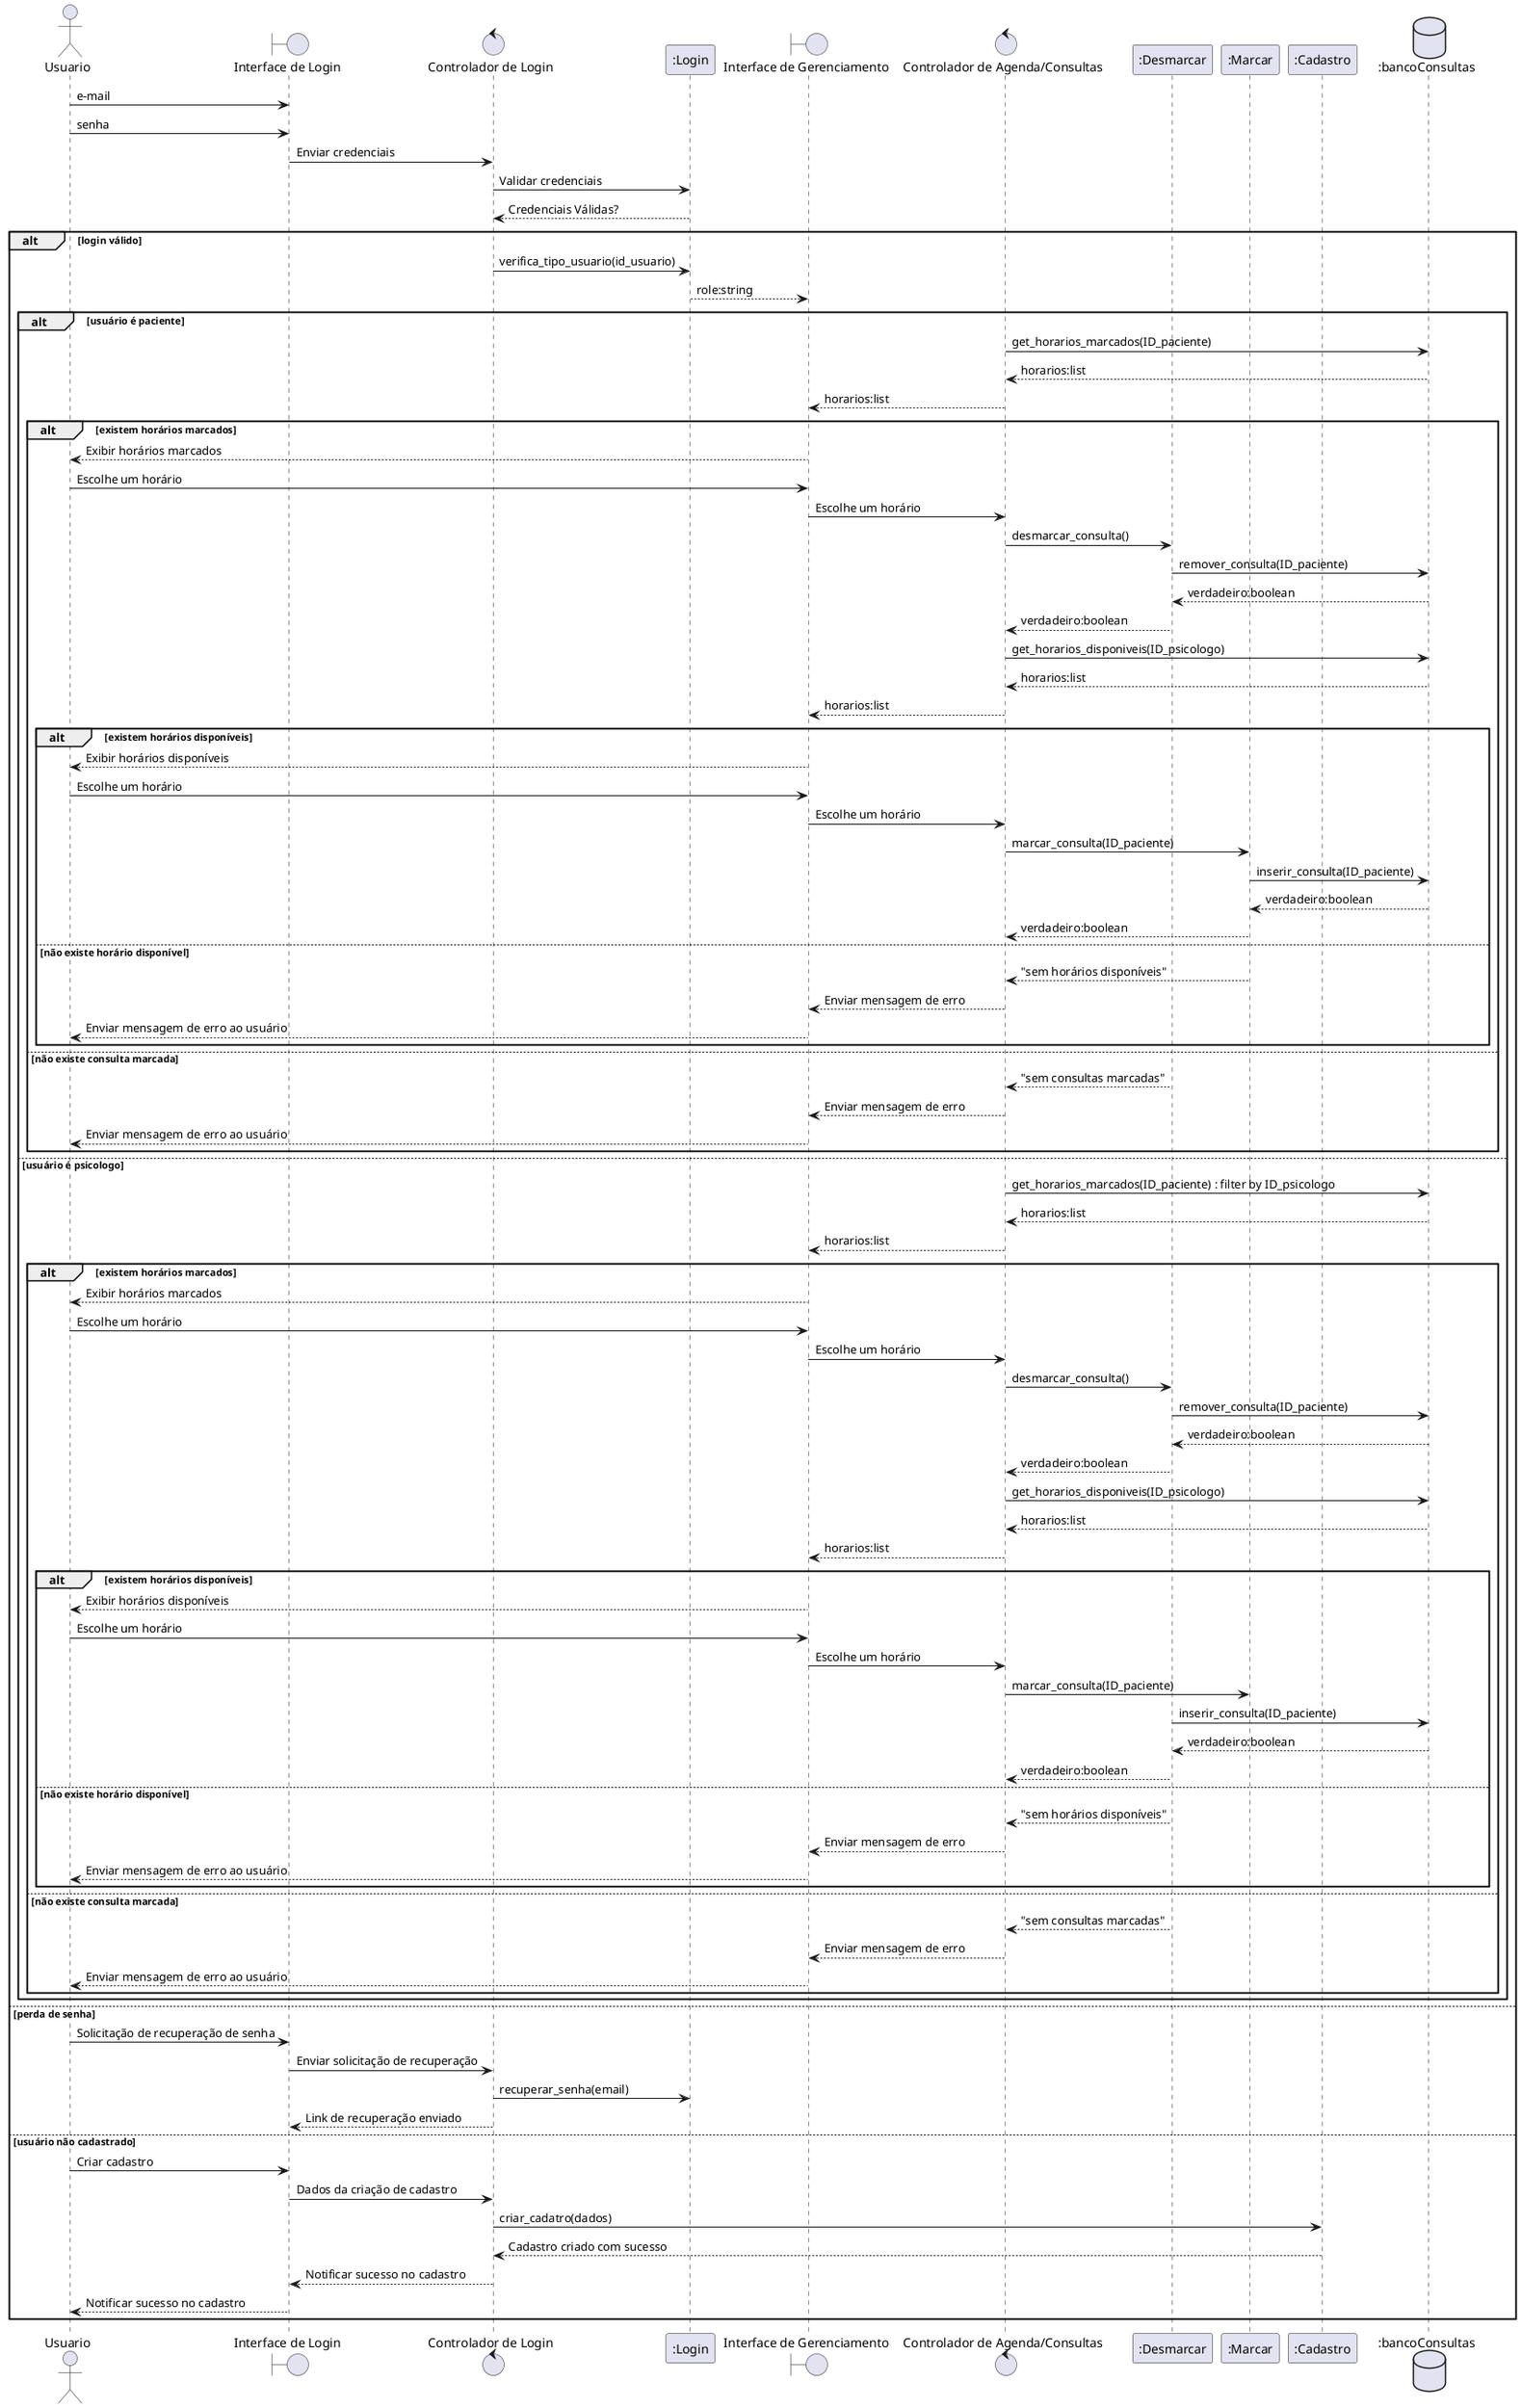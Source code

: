 @startuml
actor Usuario as Foo1
boundary "Interface de Login" as Foo2
control "Controlador de Login" as FooCtrl
participant ":Login" as Foo3
boundary "Interface de Gerenciamento" as Foo9
control "Controlador de Agenda/Consultas" as Foo4
participant ":Desmarcar" as Foo5
participant ":Marcar" as Foo8
participant ":Cadastro" as Foo6
database ":bancoConsultas" as Foo7

Foo1 -> Foo2 : e-mail
Foo1 -> Foo2 : senha
Foo2 -> FooCtrl : Enviar credenciais
FooCtrl -> Foo3 : Validar credenciais
FooCtrl <-- Foo3 : Credenciais Válidas?

alt login válido

    FooCtrl -> Foo3: verifica_tipo_usuario(id_usuario)
    Foo3 --> Foo9 : role:string

    alt usuário é paciente
        Foo4 -> Foo7 : get_horarios_marcados(ID_paciente)
        Foo7 --> Foo4 : horarios:list
        Foo4 --> Foo9 : horarios:list

        alt existem horários marcados

            Foo9 --> Foo1 : Exibir horários marcados

            Foo1 -> Foo9 : Escolhe um horário
            Foo9 -> Foo4 : Escolhe um horário
            Foo4 -> Foo5 : desmarcar_consulta()
            Foo5 -> Foo7 : remover_consulta(ID_paciente)
            Foo7 --> Foo5 : verdadeiro:boolean
            Foo5 --> Foo4 : verdadeiro:boolean

            Foo4 -> Foo7 : get_horarios_disponiveis(ID_psicologo)
            Foo7 --> Foo4 : horarios:list
            Foo4 --> Foo9 : horarios:list

            alt existem horários disponíveis

                Foo9 --> Foo1 : Exibir horários disponíveis

                Foo1 -> Foo9 : Escolhe um horário
                Foo9 -> Foo4 : Escolhe um horário
                Foo4 -> Foo8 : marcar_consulta(ID_paciente)
                Foo8 -> Foo7 : inserir_consulta(ID_paciente)
                Foo7 --> Foo8 : verdadeiro:boolean
                Foo8 --> Foo4 : verdadeiro:boolean

            else não existe horário disponível
                Foo8 --> Foo4 : "sem horários disponíveis"
                Foo4 --> Foo9 : Enviar mensagem de erro
                Foo9 --> Foo1 : Enviar mensagem de erro ao usuário

            end

        else não existe consulta marcada
            Foo5 --> Foo4 : "sem consultas marcadas"
            Foo4 --> Foo9 : Enviar mensagem de erro
            Foo9 --> Foo1 : Enviar mensagem de erro ao usuário

        end

    else usuário é psicologo

        Foo4 -> Foo7 : get_horarios_marcados(ID_paciente) : filter by ID_psicologo
        Foo7 --> Foo4 : horarios:list
        Foo4 --> Foo9 : horarios:list

        alt existem horários marcados

            Foo9 --> Foo1 : Exibir horários marcados

            Foo1 -> Foo9 : Escolhe um horário
            Foo9 -> Foo4 : Escolhe um horário
            Foo4 -> Foo5 : desmarcar_consulta()
            Foo5 -> Foo7 : remover_consulta(ID_paciente)
            Foo7 --> Foo5 : verdadeiro:boolean
            Foo5 --> Foo4 : verdadeiro:boolean

            Foo4 -> Foo7 : get_horarios_disponiveis(ID_psicologo)
            Foo7 --> Foo4 : horarios:list
            Foo4 --> Foo9 : horarios:list

            alt existem horários disponíveis

                Foo9 --> Foo1 : Exibir horários disponíveis

                Foo1 -> Foo9 : Escolhe um horário
                Foo9 -> Foo4 : Escolhe um horário
                Foo4 -> Foo8 : marcar_consulta(ID_paciente)
                Foo5 -> Foo7 : inserir_consulta(ID_paciente)
                Foo7 --> Foo5 : verdadeiro:boolean
                Foo5 --> Foo4 : verdadeiro:boolean

            else não existe horário disponível
                Foo5 --> Foo4 : "sem horários disponíveis"
                Foo4 --> Foo9 : Enviar mensagem de erro
                Foo9 --> Foo1 : Enviar mensagem de erro ao usuário

            end

        else não existe consulta marcada
            Foo5 --> Foo4 : "sem consultas marcadas"
            Foo4 --> Foo9 : Enviar mensagem de erro
            Foo9 --> Foo1 : Enviar mensagem de erro ao usuário

        end

    end




else perda de senha

    Foo1 -> Foo2 : Solicitação de recuperação de senha
    Foo2 -> FooCtrl : Enviar solicitação de recuperação
    FooCtrl -> Foo3 : recuperar_senha(email)
    FooCtrl --> Foo2 : Link de recuperação enviado

else usuário não cadastrado

    Foo1 -> Foo2 : Criar cadastro
    Foo2 -> FooCtrl : Dados da criação de cadastro
    FooCtrl -> Foo6 : criar_cadatro(dados)
    Foo6 --> FooCtrl : Cadastro criado com sucesso
    FooCtrl --> Foo2 : Notificar sucesso no cadastro
    Foo2 --> Foo1 : Notificar sucesso no cadastro

end
@enduml
